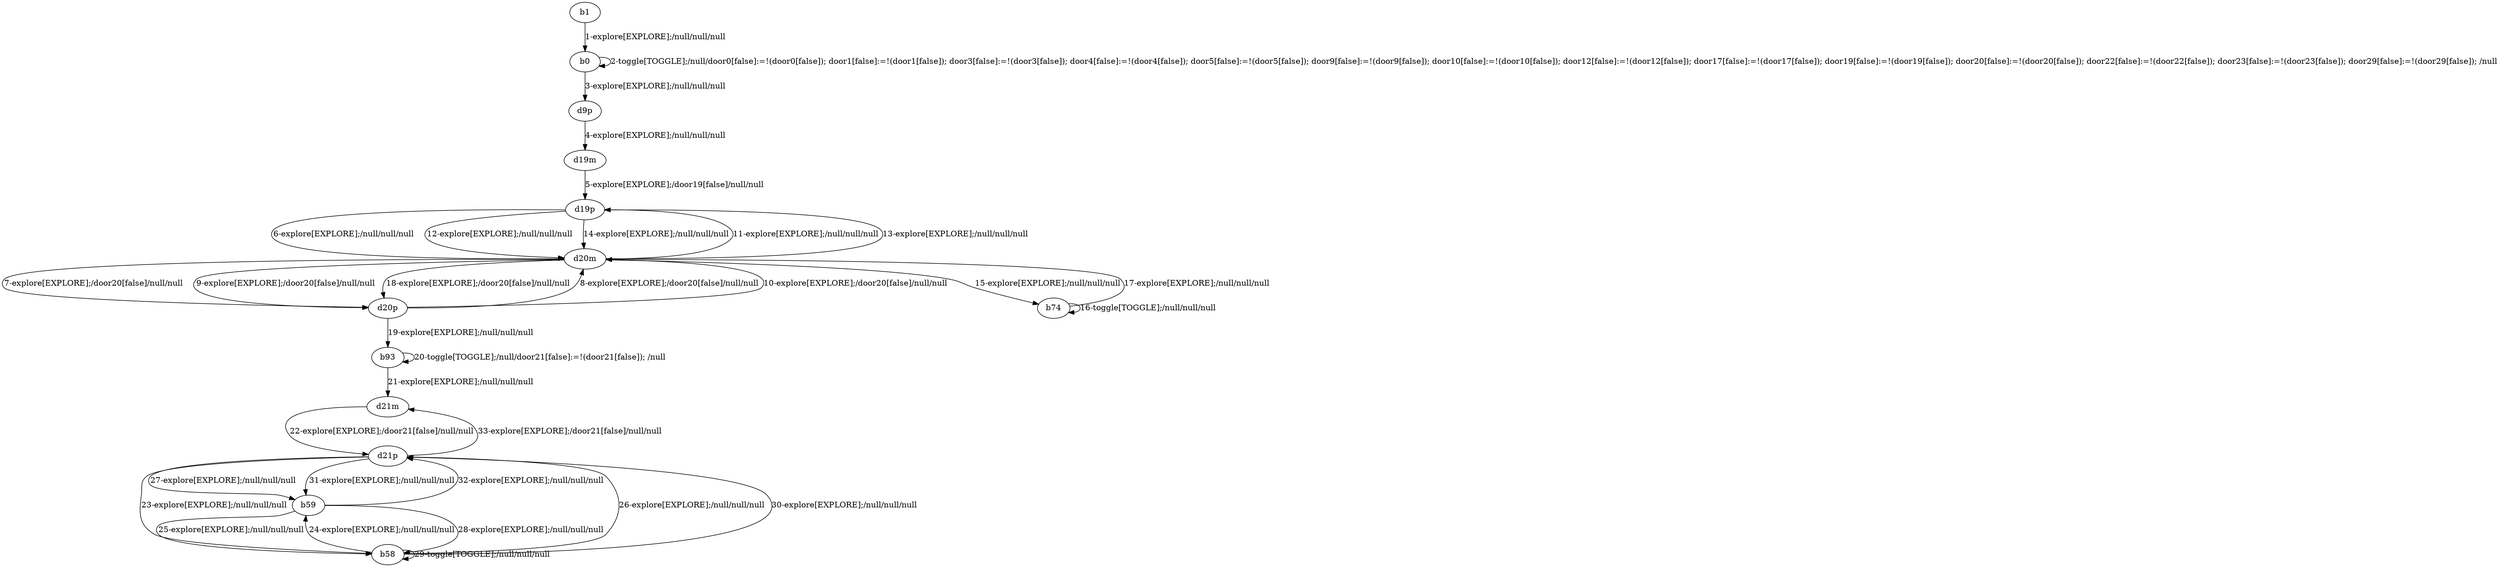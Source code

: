 # Total number of goals covered by this test: 1
# b59 --> d21p

digraph g {
"b1" -> "b0" [label = "1-explore[EXPLORE];/null/null/null"];
"b0" -> "b0" [label = "2-toggle[TOGGLE];/null/door0[false]:=!(door0[false]); door1[false]:=!(door1[false]); door3[false]:=!(door3[false]); door4[false]:=!(door4[false]); door5[false]:=!(door5[false]); door9[false]:=!(door9[false]); door10[false]:=!(door10[false]); door12[false]:=!(door12[false]); door17[false]:=!(door17[false]); door19[false]:=!(door19[false]); door20[false]:=!(door20[false]); door22[false]:=!(door22[false]); door23[false]:=!(door23[false]); door29[false]:=!(door29[false]); /null"];
"b0" -> "d9p" [label = "3-explore[EXPLORE];/null/null/null"];
"d9p" -> "d19m" [label = "4-explore[EXPLORE];/null/null/null"];
"d19m" -> "d19p" [label = "5-explore[EXPLORE];/door19[false]/null/null"];
"d19p" -> "d20m" [label = "6-explore[EXPLORE];/null/null/null"];
"d20m" -> "d20p" [label = "7-explore[EXPLORE];/door20[false]/null/null"];
"d20p" -> "d20m" [label = "8-explore[EXPLORE];/door20[false]/null/null"];
"d20m" -> "d20p" [label = "9-explore[EXPLORE];/door20[false]/null/null"];
"d20p" -> "d20m" [label = "10-explore[EXPLORE];/door20[false]/null/null"];
"d20m" -> "d19p" [label = "11-explore[EXPLORE];/null/null/null"];
"d19p" -> "d20m" [label = "12-explore[EXPLORE];/null/null/null"];
"d20m" -> "d19p" [label = "13-explore[EXPLORE];/null/null/null"];
"d19p" -> "d20m" [label = "14-explore[EXPLORE];/null/null/null"];
"d20m" -> "b74" [label = "15-explore[EXPLORE];/null/null/null"];
"b74" -> "b74" [label = "16-toggle[TOGGLE];/null/null/null"];
"b74" -> "d20m" [label = "17-explore[EXPLORE];/null/null/null"];
"d20m" -> "d20p" [label = "18-explore[EXPLORE];/door20[false]/null/null"];
"d20p" -> "b93" [label = "19-explore[EXPLORE];/null/null/null"];
"b93" -> "b93" [label = "20-toggle[TOGGLE];/null/door21[false]:=!(door21[false]); /null"];
"b93" -> "d21m" [label = "21-explore[EXPLORE];/null/null/null"];
"d21m" -> "d21p" [label = "22-explore[EXPLORE];/door21[false]/null/null"];
"d21p" -> "b58" [label = "23-explore[EXPLORE];/null/null/null"];
"b58" -> "b59" [label = "24-explore[EXPLORE];/null/null/null"];
"b59" -> "b58" [label = "25-explore[EXPLORE];/null/null/null"];
"b58" -> "d21p" [label = "26-explore[EXPLORE];/null/null/null"];
"d21p" -> "b59" [label = "27-explore[EXPLORE];/null/null/null"];
"b59" -> "b58" [label = "28-explore[EXPLORE];/null/null/null"];
"b58" -> "b58" [label = "29-toggle[TOGGLE];/null/null/null"];
"b58" -> "d21p" [label = "30-explore[EXPLORE];/null/null/null"];
"d21p" -> "b59" [label = "31-explore[EXPLORE];/null/null/null"];
"b59" -> "d21p" [label = "32-explore[EXPLORE];/null/null/null"];
"d21p" -> "d21m" [label = "33-explore[EXPLORE];/door21[false]/null/null"];
}